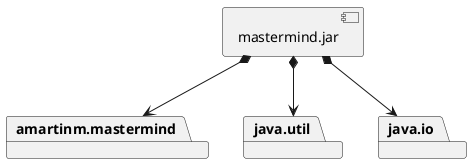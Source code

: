 @startuml

package amartinm.mastermind
package java.util
package java.io

[mastermind.jar] *-down-> amartinm.mastermind
[mastermind.jar] *-down-> java.util
[mastermind.jar] *-down-> java.io

@enduml